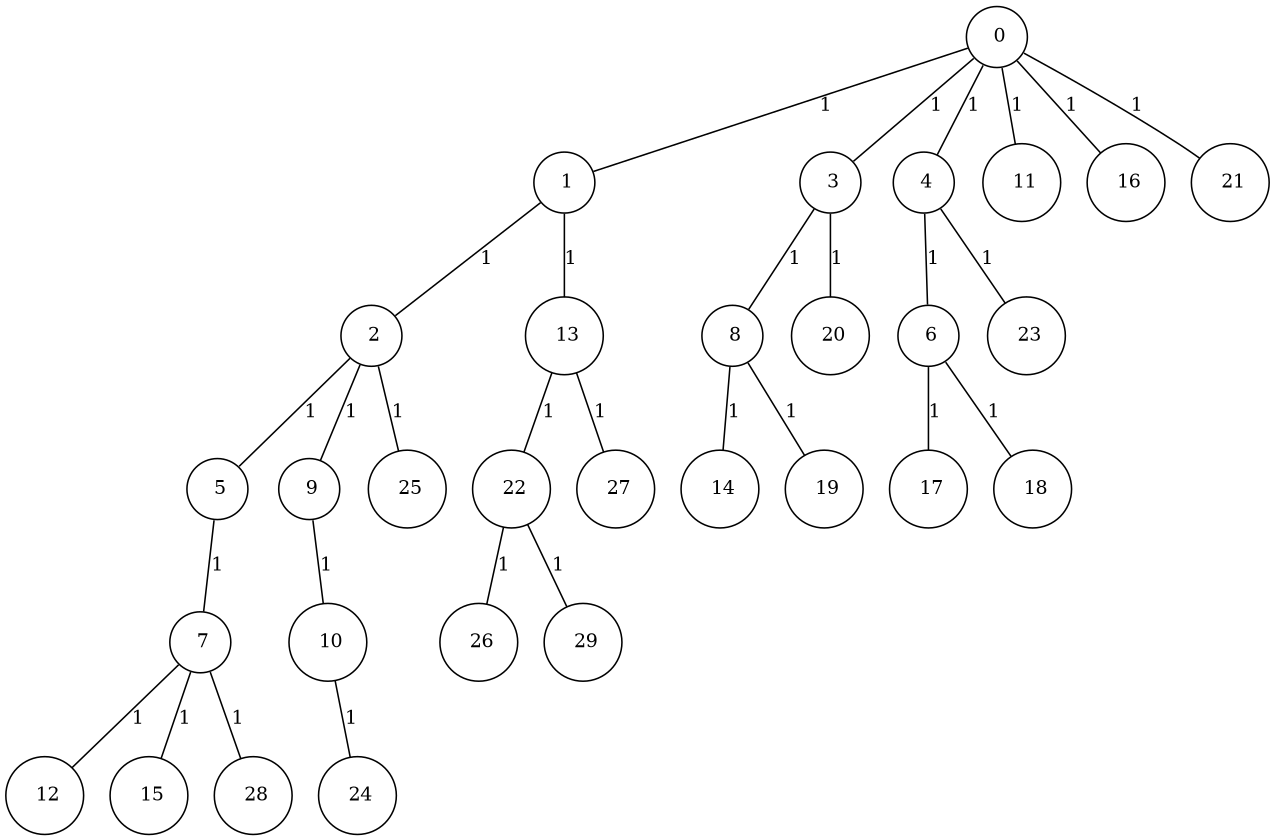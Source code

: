 graph G {
size="8.5,11;"
ratio = "expand;"
fixedsize="true;"
overlap="scale;"
node[shape=circle,width=.12,hight=.12,fontsize=12]
edge[fontsize=12]

0[label=" 0" color=black, pos="0.7488358,2.5951015!"];
1[label=" 1" color=black, pos="1.6909168,1.7756412!"];
2[label=" 2" color=black, pos="2.0088771,0.52327128!"];
3[label=" 3" color=black, pos="0.96066771,0.16593427!"];
4[label=" 4" color=black, pos="2.38067,2.8571593!"];
5[label=" 5" color=black, pos="2.2968303,2.0221705!"];
6[label=" 6" color=black, pos="1.9996517,1.3611187!"];
7[label=" 7" color=black, pos="0.36469462,0.20319575!"];
8[label=" 8" color=black, pos="2.3434635,2.2778923!"];
9[label=" 9" color=black, pos="2.3559164,1.4435971!"];
10[label=" 10" color=black, pos="2.9073096,2.1865722!"];
11[label=" 11" color=black, pos="1.08662,2.727262!"];
12[label=" 12" color=black, pos="2.3824566,0.33321661!"];
13[label=" 13" color=black, pos="0.06359124,0.8102663!"];
14[label=" 14" color=black, pos="0.338426,1.1510248!"];
15[label=" 15" color=black, pos="0.93824744,0.81665105!"];
16[label=" 16" color=black, pos="1.1525178,2.3160913!"];
17[label=" 17" color=black, pos="0.14807698,2.8732276!"];
18[label=" 18" color=black, pos="1.7265568,1.9233638!"];
19[label=" 19" color=black, pos="1.4123063,2.2804668!"];
20[label=" 20" color=black, pos="0.23504728,1.4740497!"];
21[label=" 21" color=black, pos="1.9690705,1.3618814!"];
22[label=" 22" color=black, pos="0.45570099,0.010617122!"];
23[label=" 23" color=black, pos="2.8671267,0.6756594!"];
24[label=" 24" color=black, pos="0.92181156,2.5280787!"];
25[label=" 25" color=black, pos="1.7514391,2.1252751!"];
26[label=" 26" color=black, pos="1.4611062,1.2911727!"];
27[label=" 27" color=black, pos="2.6992648,1.6681753!"];
28[label=" 28" color=black, pos="2.1853229,2.2329506!"];
29[label=" 29" color=black, pos="2.4265411,2.4618899!"];
0--1[label="1"]
0--3[label="1"]
0--4[label="1"]
0--11[label="1"]
0--16[label="1"]
0--21[label="1"]
1--2[label="1"]
1--13[label="1"]
2--5[label="1"]
2--9[label="1"]
2--25[label="1"]
3--8[label="1"]
3--20[label="1"]
4--6[label="1"]
4--23[label="1"]
5--7[label="1"]
6--17[label="1"]
6--18[label="1"]
7--12[label="1"]
7--15[label="1"]
7--28[label="1"]
8--14[label="1"]
8--19[label="1"]
9--10[label="1"]
10--24[label="1"]
13--22[label="1"]
13--27[label="1"]
22--26[label="1"]
22--29[label="1"]

}
